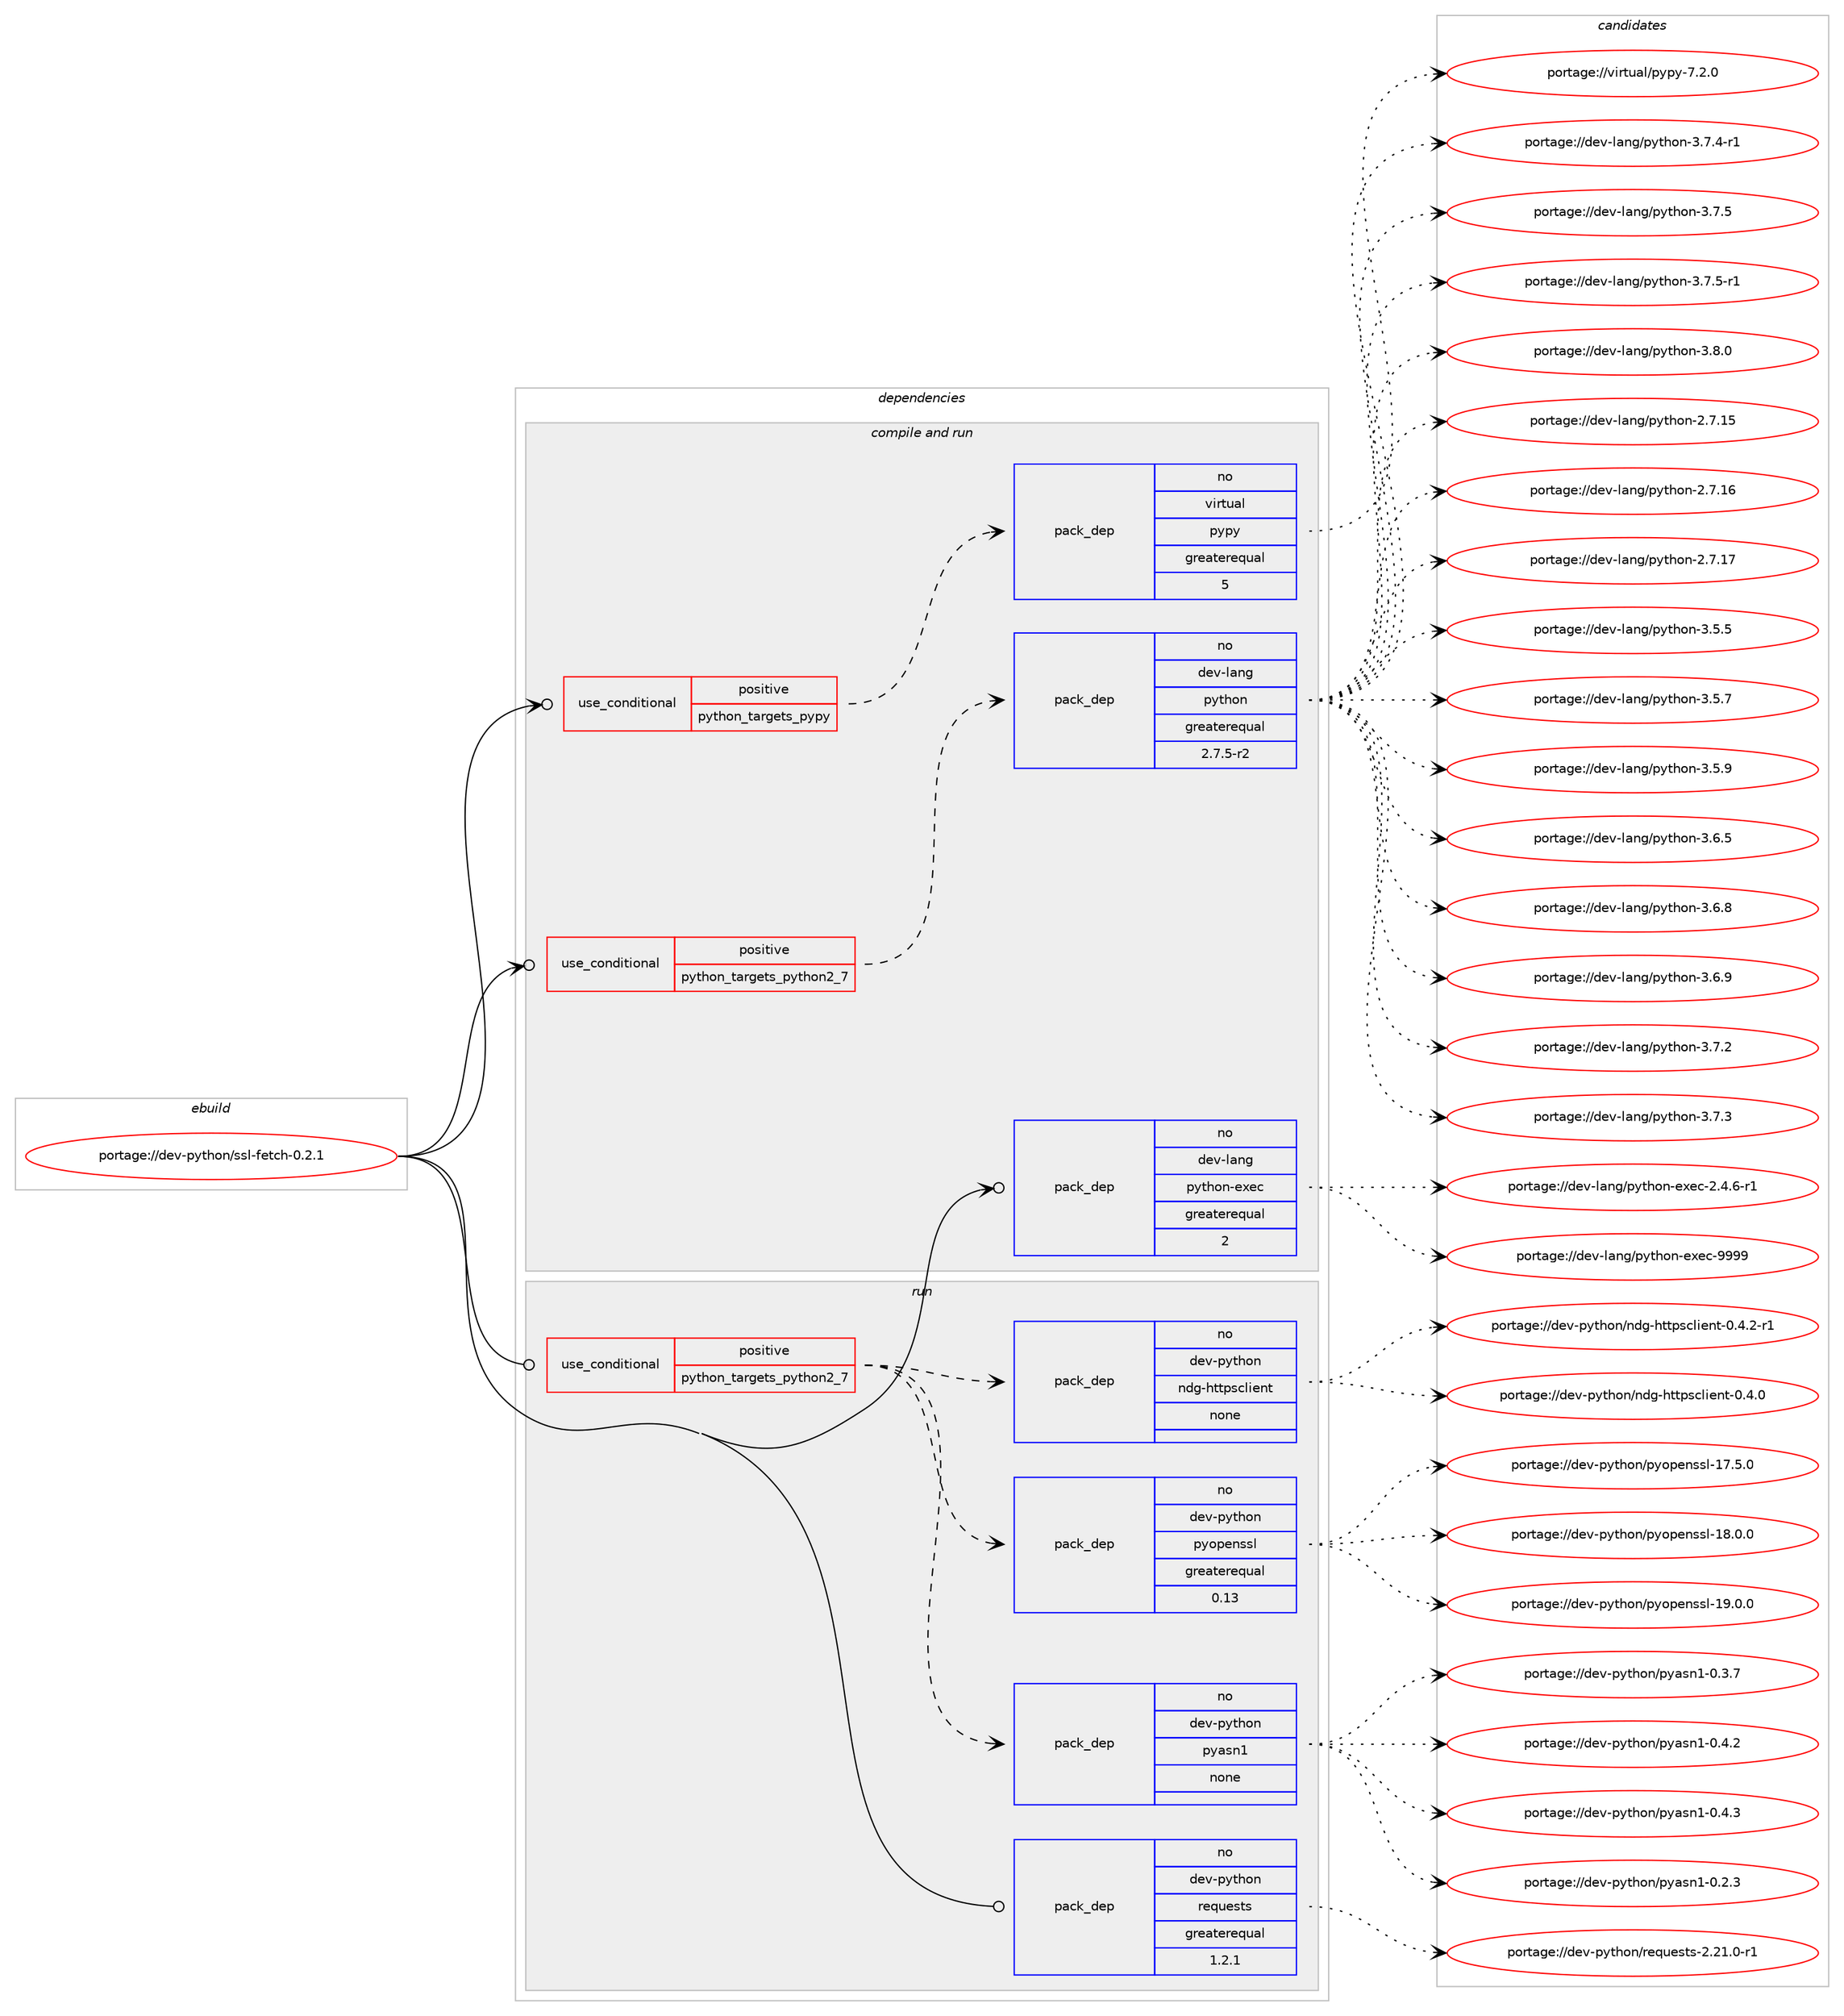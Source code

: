 digraph prolog {

# *************
# Graph options
# *************

newrank=true;
concentrate=true;
compound=true;
graph [rankdir=LR,fontname=Helvetica,fontsize=10,ranksep=1.5];#, ranksep=2.5, nodesep=0.2];
edge  [arrowhead=vee];
node  [fontname=Helvetica,fontsize=10];

# **********
# The ebuild
# **********

subgraph cluster_leftcol {
color=gray;
rank=same;
label=<<i>ebuild</i>>;
id [label="portage://dev-python/ssl-fetch-0.2.1", color=red, width=4, href="../dev-python/ssl-fetch-0.2.1.svg"];
}

# ****************
# The dependencies
# ****************

subgraph cluster_midcol {
color=gray;
label=<<i>dependencies</i>>;
subgraph cluster_compile {
fillcolor="#eeeeee";
style=filled;
label=<<i>compile</i>>;
}
subgraph cluster_compileandrun {
fillcolor="#eeeeee";
style=filled;
label=<<i>compile and run</i>>;
subgraph cond39218 {
dependency174070 [label=<<TABLE BORDER="0" CELLBORDER="1" CELLSPACING="0" CELLPADDING="4"><TR><TD ROWSPAN="3" CELLPADDING="10">use_conditional</TD></TR><TR><TD>positive</TD></TR><TR><TD>python_targets_pypy</TD></TR></TABLE>>, shape=none, color=red];
subgraph pack131449 {
dependency174071 [label=<<TABLE BORDER="0" CELLBORDER="1" CELLSPACING="0" CELLPADDING="4" WIDTH="220"><TR><TD ROWSPAN="6" CELLPADDING="30">pack_dep</TD></TR><TR><TD WIDTH="110">no</TD></TR><TR><TD>virtual</TD></TR><TR><TD>pypy</TD></TR><TR><TD>greaterequal</TD></TR><TR><TD>5</TD></TR></TABLE>>, shape=none, color=blue];
}
dependency174070:e -> dependency174071:w [weight=20,style="dashed",arrowhead="vee"];
}
id:e -> dependency174070:w [weight=20,style="solid",arrowhead="odotvee"];
subgraph cond39219 {
dependency174072 [label=<<TABLE BORDER="0" CELLBORDER="1" CELLSPACING="0" CELLPADDING="4"><TR><TD ROWSPAN="3" CELLPADDING="10">use_conditional</TD></TR><TR><TD>positive</TD></TR><TR><TD>python_targets_python2_7</TD></TR></TABLE>>, shape=none, color=red];
subgraph pack131450 {
dependency174073 [label=<<TABLE BORDER="0" CELLBORDER="1" CELLSPACING="0" CELLPADDING="4" WIDTH="220"><TR><TD ROWSPAN="6" CELLPADDING="30">pack_dep</TD></TR><TR><TD WIDTH="110">no</TD></TR><TR><TD>dev-lang</TD></TR><TR><TD>python</TD></TR><TR><TD>greaterequal</TD></TR><TR><TD>2.7.5-r2</TD></TR></TABLE>>, shape=none, color=blue];
}
dependency174072:e -> dependency174073:w [weight=20,style="dashed",arrowhead="vee"];
}
id:e -> dependency174072:w [weight=20,style="solid",arrowhead="odotvee"];
subgraph pack131451 {
dependency174074 [label=<<TABLE BORDER="0" CELLBORDER="1" CELLSPACING="0" CELLPADDING="4" WIDTH="220"><TR><TD ROWSPAN="6" CELLPADDING="30">pack_dep</TD></TR><TR><TD WIDTH="110">no</TD></TR><TR><TD>dev-lang</TD></TR><TR><TD>python-exec</TD></TR><TR><TD>greaterequal</TD></TR><TR><TD>2</TD></TR></TABLE>>, shape=none, color=blue];
}
id:e -> dependency174074:w [weight=20,style="solid",arrowhead="odotvee"];
}
subgraph cluster_run {
fillcolor="#eeeeee";
style=filled;
label=<<i>run</i>>;
subgraph cond39220 {
dependency174075 [label=<<TABLE BORDER="0" CELLBORDER="1" CELLSPACING="0" CELLPADDING="4"><TR><TD ROWSPAN="3" CELLPADDING="10">use_conditional</TD></TR><TR><TD>positive</TD></TR><TR><TD>python_targets_python2_7</TD></TR></TABLE>>, shape=none, color=red];
subgraph pack131452 {
dependency174076 [label=<<TABLE BORDER="0" CELLBORDER="1" CELLSPACING="0" CELLPADDING="4" WIDTH="220"><TR><TD ROWSPAN="6" CELLPADDING="30">pack_dep</TD></TR><TR><TD WIDTH="110">no</TD></TR><TR><TD>dev-python</TD></TR><TR><TD>ndg-httpsclient</TD></TR><TR><TD>none</TD></TR><TR><TD></TD></TR></TABLE>>, shape=none, color=blue];
}
dependency174075:e -> dependency174076:w [weight=20,style="dashed",arrowhead="vee"];
subgraph pack131453 {
dependency174077 [label=<<TABLE BORDER="0" CELLBORDER="1" CELLSPACING="0" CELLPADDING="4" WIDTH="220"><TR><TD ROWSPAN="6" CELLPADDING="30">pack_dep</TD></TR><TR><TD WIDTH="110">no</TD></TR><TR><TD>dev-python</TD></TR><TR><TD>pyasn1</TD></TR><TR><TD>none</TD></TR><TR><TD></TD></TR></TABLE>>, shape=none, color=blue];
}
dependency174075:e -> dependency174077:w [weight=20,style="dashed",arrowhead="vee"];
subgraph pack131454 {
dependency174078 [label=<<TABLE BORDER="0" CELLBORDER="1" CELLSPACING="0" CELLPADDING="4" WIDTH="220"><TR><TD ROWSPAN="6" CELLPADDING="30">pack_dep</TD></TR><TR><TD WIDTH="110">no</TD></TR><TR><TD>dev-python</TD></TR><TR><TD>pyopenssl</TD></TR><TR><TD>greaterequal</TD></TR><TR><TD>0.13</TD></TR></TABLE>>, shape=none, color=blue];
}
dependency174075:e -> dependency174078:w [weight=20,style="dashed",arrowhead="vee"];
}
id:e -> dependency174075:w [weight=20,style="solid",arrowhead="odot"];
subgraph pack131455 {
dependency174079 [label=<<TABLE BORDER="0" CELLBORDER="1" CELLSPACING="0" CELLPADDING="4" WIDTH="220"><TR><TD ROWSPAN="6" CELLPADDING="30">pack_dep</TD></TR><TR><TD WIDTH="110">no</TD></TR><TR><TD>dev-python</TD></TR><TR><TD>requests</TD></TR><TR><TD>greaterequal</TD></TR><TR><TD>1.2.1</TD></TR></TABLE>>, shape=none, color=blue];
}
id:e -> dependency174079:w [weight=20,style="solid",arrowhead="odot"];
}
}

# **************
# The candidates
# **************

subgraph cluster_choices {
rank=same;
color=gray;
label=<<i>candidates</i>>;

subgraph choice131449 {
color=black;
nodesep=1;
choiceportage1181051141161179710847112121112121455546504648 [label="portage://virtual/pypy-7.2.0", color=red, width=4,href="../virtual/pypy-7.2.0.svg"];
dependency174071:e -> choiceportage1181051141161179710847112121112121455546504648:w [style=dotted,weight="100"];
}
subgraph choice131450 {
color=black;
nodesep=1;
choiceportage10010111845108971101034711212111610411111045504655464953 [label="portage://dev-lang/python-2.7.15", color=red, width=4,href="../dev-lang/python-2.7.15.svg"];
choiceportage10010111845108971101034711212111610411111045504655464954 [label="portage://dev-lang/python-2.7.16", color=red, width=4,href="../dev-lang/python-2.7.16.svg"];
choiceportage10010111845108971101034711212111610411111045504655464955 [label="portage://dev-lang/python-2.7.17", color=red, width=4,href="../dev-lang/python-2.7.17.svg"];
choiceportage100101118451089711010347112121116104111110455146534653 [label="portage://dev-lang/python-3.5.5", color=red, width=4,href="../dev-lang/python-3.5.5.svg"];
choiceportage100101118451089711010347112121116104111110455146534655 [label="portage://dev-lang/python-3.5.7", color=red, width=4,href="../dev-lang/python-3.5.7.svg"];
choiceportage100101118451089711010347112121116104111110455146534657 [label="portage://dev-lang/python-3.5.9", color=red, width=4,href="../dev-lang/python-3.5.9.svg"];
choiceportage100101118451089711010347112121116104111110455146544653 [label="portage://dev-lang/python-3.6.5", color=red, width=4,href="../dev-lang/python-3.6.5.svg"];
choiceportage100101118451089711010347112121116104111110455146544656 [label="portage://dev-lang/python-3.6.8", color=red, width=4,href="../dev-lang/python-3.6.8.svg"];
choiceportage100101118451089711010347112121116104111110455146544657 [label="portage://dev-lang/python-3.6.9", color=red, width=4,href="../dev-lang/python-3.6.9.svg"];
choiceportage100101118451089711010347112121116104111110455146554650 [label="portage://dev-lang/python-3.7.2", color=red, width=4,href="../dev-lang/python-3.7.2.svg"];
choiceportage100101118451089711010347112121116104111110455146554651 [label="portage://dev-lang/python-3.7.3", color=red, width=4,href="../dev-lang/python-3.7.3.svg"];
choiceportage1001011184510897110103471121211161041111104551465546524511449 [label="portage://dev-lang/python-3.7.4-r1", color=red, width=4,href="../dev-lang/python-3.7.4-r1.svg"];
choiceportage100101118451089711010347112121116104111110455146554653 [label="portage://dev-lang/python-3.7.5", color=red, width=4,href="../dev-lang/python-3.7.5.svg"];
choiceportage1001011184510897110103471121211161041111104551465546534511449 [label="portage://dev-lang/python-3.7.5-r1", color=red, width=4,href="../dev-lang/python-3.7.5-r1.svg"];
choiceportage100101118451089711010347112121116104111110455146564648 [label="portage://dev-lang/python-3.8.0", color=red, width=4,href="../dev-lang/python-3.8.0.svg"];
dependency174073:e -> choiceportage10010111845108971101034711212111610411111045504655464953:w [style=dotted,weight="100"];
dependency174073:e -> choiceportage10010111845108971101034711212111610411111045504655464954:w [style=dotted,weight="100"];
dependency174073:e -> choiceportage10010111845108971101034711212111610411111045504655464955:w [style=dotted,weight="100"];
dependency174073:e -> choiceportage100101118451089711010347112121116104111110455146534653:w [style=dotted,weight="100"];
dependency174073:e -> choiceportage100101118451089711010347112121116104111110455146534655:w [style=dotted,weight="100"];
dependency174073:e -> choiceportage100101118451089711010347112121116104111110455146534657:w [style=dotted,weight="100"];
dependency174073:e -> choiceportage100101118451089711010347112121116104111110455146544653:w [style=dotted,weight="100"];
dependency174073:e -> choiceportage100101118451089711010347112121116104111110455146544656:w [style=dotted,weight="100"];
dependency174073:e -> choiceportage100101118451089711010347112121116104111110455146544657:w [style=dotted,weight="100"];
dependency174073:e -> choiceportage100101118451089711010347112121116104111110455146554650:w [style=dotted,weight="100"];
dependency174073:e -> choiceportage100101118451089711010347112121116104111110455146554651:w [style=dotted,weight="100"];
dependency174073:e -> choiceportage1001011184510897110103471121211161041111104551465546524511449:w [style=dotted,weight="100"];
dependency174073:e -> choiceportage100101118451089711010347112121116104111110455146554653:w [style=dotted,weight="100"];
dependency174073:e -> choiceportage1001011184510897110103471121211161041111104551465546534511449:w [style=dotted,weight="100"];
dependency174073:e -> choiceportage100101118451089711010347112121116104111110455146564648:w [style=dotted,weight="100"];
}
subgraph choice131451 {
color=black;
nodesep=1;
choiceportage10010111845108971101034711212111610411111045101120101994550465246544511449 [label="portage://dev-lang/python-exec-2.4.6-r1", color=red, width=4,href="../dev-lang/python-exec-2.4.6-r1.svg"];
choiceportage10010111845108971101034711212111610411111045101120101994557575757 [label="portage://dev-lang/python-exec-9999", color=red, width=4,href="../dev-lang/python-exec-9999.svg"];
dependency174074:e -> choiceportage10010111845108971101034711212111610411111045101120101994550465246544511449:w [style=dotted,weight="100"];
dependency174074:e -> choiceportage10010111845108971101034711212111610411111045101120101994557575757:w [style=dotted,weight="100"];
}
subgraph choice131452 {
color=black;
nodesep=1;
choiceportage10010111845112121116104111110471101001034510411611611211599108105101110116454846524648 [label="portage://dev-python/ndg-httpsclient-0.4.0", color=red, width=4,href="../dev-python/ndg-httpsclient-0.4.0.svg"];
choiceportage100101118451121211161041111104711010010345104116116112115991081051011101164548465246504511449 [label="portage://dev-python/ndg-httpsclient-0.4.2-r1", color=red, width=4,href="../dev-python/ndg-httpsclient-0.4.2-r1.svg"];
dependency174076:e -> choiceportage10010111845112121116104111110471101001034510411611611211599108105101110116454846524648:w [style=dotted,weight="100"];
dependency174076:e -> choiceportage100101118451121211161041111104711010010345104116116112115991081051011101164548465246504511449:w [style=dotted,weight="100"];
}
subgraph choice131453 {
color=black;
nodesep=1;
choiceportage10010111845112121116104111110471121219711511049454846504651 [label="portage://dev-python/pyasn1-0.2.3", color=red, width=4,href="../dev-python/pyasn1-0.2.3.svg"];
choiceportage10010111845112121116104111110471121219711511049454846514655 [label="portage://dev-python/pyasn1-0.3.7", color=red, width=4,href="../dev-python/pyasn1-0.3.7.svg"];
choiceportage10010111845112121116104111110471121219711511049454846524650 [label="portage://dev-python/pyasn1-0.4.2", color=red, width=4,href="../dev-python/pyasn1-0.4.2.svg"];
choiceportage10010111845112121116104111110471121219711511049454846524651 [label="portage://dev-python/pyasn1-0.4.3", color=red, width=4,href="../dev-python/pyasn1-0.4.3.svg"];
dependency174077:e -> choiceportage10010111845112121116104111110471121219711511049454846504651:w [style=dotted,weight="100"];
dependency174077:e -> choiceportage10010111845112121116104111110471121219711511049454846514655:w [style=dotted,weight="100"];
dependency174077:e -> choiceportage10010111845112121116104111110471121219711511049454846524650:w [style=dotted,weight="100"];
dependency174077:e -> choiceportage10010111845112121116104111110471121219711511049454846524651:w [style=dotted,weight="100"];
}
subgraph choice131454 {
color=black;
nodesep=1;
choiceportage100101118451121211161041111104711212111111210111011511510845495546534648 [label="portage://dev-python/pyopenssl-17.5.0", color=red, width=4,href="../dev-python/pyopenssl-17.5.0.svg"];
choiceportage100101118451121211161041111104711212111111210111011511510845495646484648 [label="portage://dev-python/pyopenssl-18.0.0", color=red, width=4,href="../dev-python/pyopenssl-18.0.0.svg"];
choiceportage100101118451121211161041111104711212111111210111011511510845495746484648 [label="portage://dev-python/pyopenssl-19.0.0", color=red, width=4,href="../dev-python/pyopenssl-19.0.0.svg"];
dependency174078:e -> choiceportage100101118451121211161041111104711212111111210111011511510845495546534648:w [style=dotted,weight="100"];
dependency174078:e -> choiceportage100101118451121211161041111104711212111111210111011511510845495646484648:w [style=dotted,weight="100"];
dependency174078:e -> choiceportage100101118451121211161041111104711212111111210111011511510845495746484648:w [style=dotted,weight="100"];
}
subgraph choice131455 {
color=black;
nodesep=1;
choiceportage1001011184511212111610411111047114101113117101115116115455046504946484511449 [label="portage://dev-python/requests-2.21.0-r1", color=red, width=4,href="../dev-python/requests-2.21.0-r1.svg"];
dependency174079:e -> choiceportage1001011184511212111610411111047114101113117101115116115455046504946484511449:w [style=dotted,weight="100"];
}
}

}

